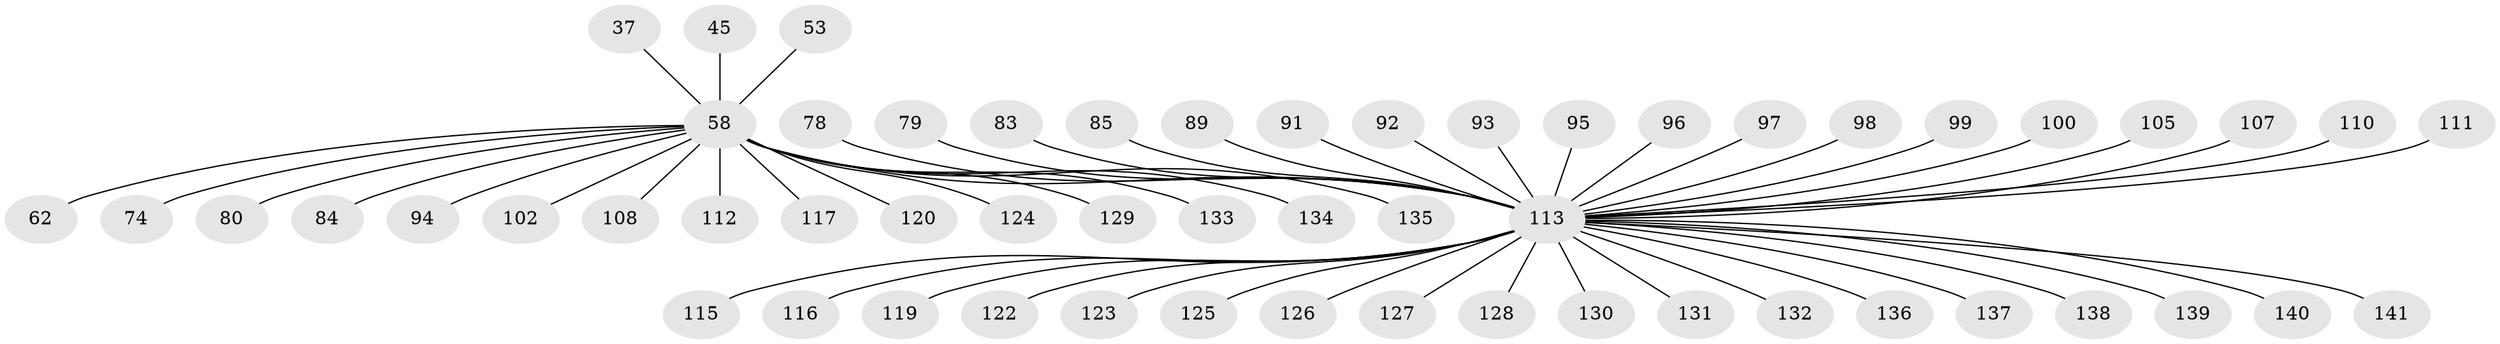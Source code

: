 // original degree distribution, {11: 0.014184397163120567, 1: 0.624113475177305, 9: 0.0070921985815602835, 18: 0.0070921985815602835, 4: 0.05673758865248227, 3: 0.07092198581560284, 2: 0.1773049645390071, 8: 0.0070921985815602835, 5: 0.03546099290780142}
// Generated by graph-tools (version 1.1) at 2025/51/03/04/25 21:51:04]
// undirected, 56 vertices, 55 edges
graph export_dot {
graph [start="1"]
  node [color=gray90,style=filled];
  37;
  45;
  53;
  58 [super="+50+47+19+20+31"];
  62;
  74;
  78;
  79;
  80;
  83;
  84;
  85;
  89;
  91 [super="+10+42"];
  92;
  93;
  94;
  95 [super="+76"];
  96;
  97;
  98;
  99 [super="+70"];
  100 [super="+72"];
  102;
  105;
  107;
  108;
  110;
  111 [super="+81"];
  112;
  113 [super="+40+21+43+103+56+41+39+51+54+55+59+60+61+65+66+69+71+77"];
  115 [super="+104"];
  116;
  117 [super="+109"];
  119;
  120 [super="+75"];
  122;
  123;
  124;
  125;
  126 [super="+46"];
  127;
  128 [super="+121"];
  129 [super="+90+114"];
  130;
  131;
  132;
  133 [super="+52"];
  134 [super="+64"];
  135 [super="+86"];
  136 [super="+73"];
  137 [super="+101+106+118"];
  138;
  139;
  140 [super="+49"];
  141 [super="+88"];
  37 -- 58;
  45 -- 58;
  53 -- 58;
  58 -- 74;
  58 -- 112;
  58 -- 94;
  58 -- 102;
  58 -- 108;
  58 -- 124;
  58 -- 62;
  58 -- 84;
  58 -- 129;
  58 -- 113 [weight=2];
  58 -- 80;
  58 -- 133;
  58 -- 134;
  58 -- 120;
  58 -- 135;
  58 -- 117;
  78 -- 113;
  79 -- 113;
  83 -- 113;
  85 -- 113;
  89 -- 113;
  91 -- 113;
  92 -- 113;
  93 -- 113;
  95 -- 113;
  96 -- 113;
  97 -- 113;
  98 -- 113;
  99 -- 113;
  100 -- 113;
  105 -- 113;
  107 -- 113;
  110 -- 113;
  111 -- 113;
  113 -- 119;
  113 -- 130;
  113 -- 131;
  113 -- 132;
  113 -- 138;
  113 -- 139;
  113 -- 122;
  113 -- 116;
  113 -- 125;
  113 -- 123;
  113 -- 127;
  113 -- 126;
  113 -- 140;
  113 -- 136;
  113 -- 141;
  113 -- 137;
  113 -- 115;
  113 -- 128;
}
